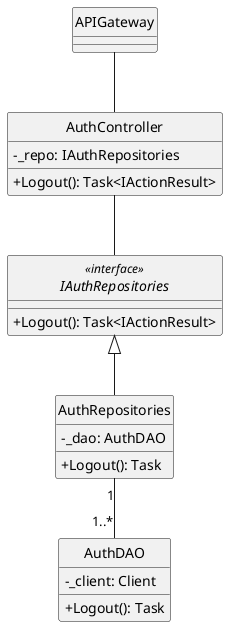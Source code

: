 @startuml 
hide circle
skinparam classAttributeIconSize 0
skinparam linetype ortho

class APIGateway {
}

class AuthController {
    - _repo: IAuthRepositories
    + Logout(): Task<IActionResult> 
}

interface IAuthRepositories<<interface>> { 
    + Logout(): Task<IActionResult>
}

class AuthRepositories {
    - _dao: AuthDAO
    + Logout(): Task    
}

class AuthDAO {
    - _client: Client
    + Logout(): Task
}

APIGateway -- AuthController

AuthController -- IAuthRepositories

IAuthRepositories <|-- AuthRepositories

AuthRepositories "1" -- "1..*" AuthDAO

@enduml